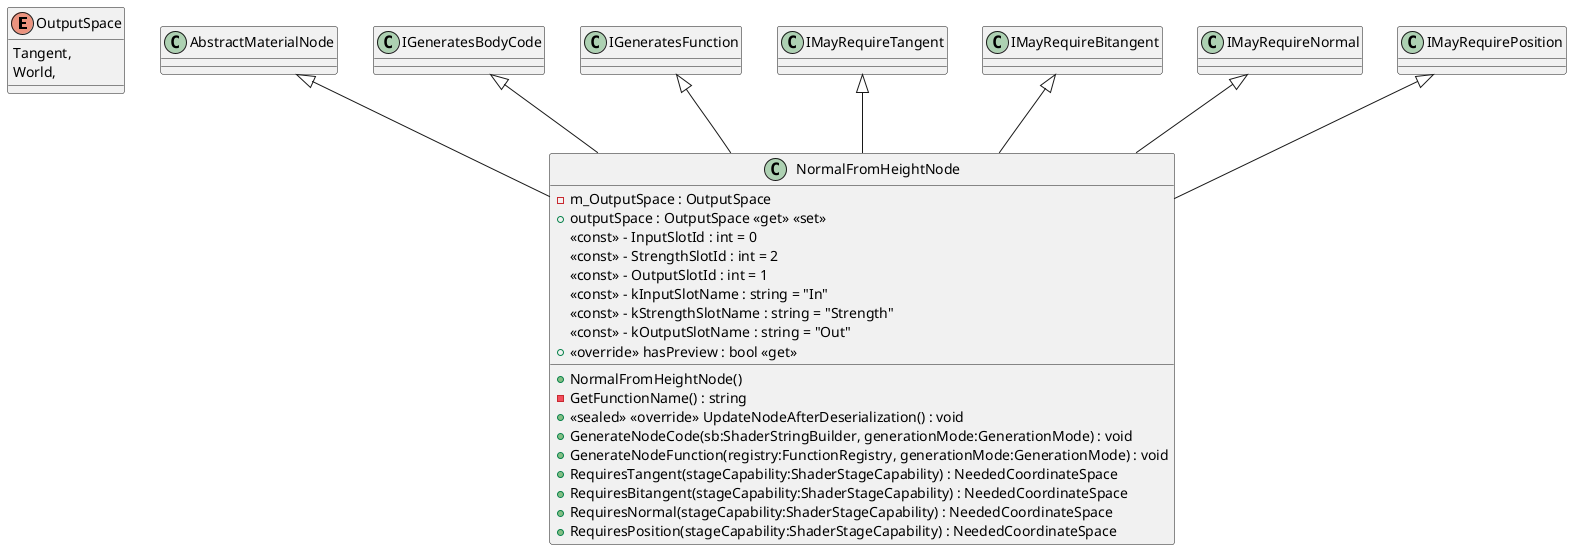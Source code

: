 @startuml
enum OutputSpace {
    Tangent,
    World,
}
class NormalFromHeightNode {
    + NormalFromHeightNode()
    - m_OutputSpace : OutputSpace
    + outputSpace : OutputSpace <<get>> <<set>>
    <<const>> - InputSlotId : int = 0
    <<const>> - StrengthSlotId : int = 2
    <<const>> - OutputSlotId : int = 1
    <<const>> - kInputSlotName : string = "In"
    <<const>> - kStrengthSlotName : string = "Strength"
    <<const>> - kOutputSlotName : string = "Out"
    + <<override>> hasPreview : bool <<get>>
    - GetFunctionName() : string
    + <<sealed>> <<override>> UpdateNodeAfterDeserialization() : void
    + GenerateNodeCode(sb:ShaderStringBuilder, generationMode:GenerationMode) : void
    + GenerateNodeFunction(registry:FunctionRegistry, generationMode:GenerationMode) : void
    + RequiresTangent(stageCapability:ShaderStageCapability) : NeededCoordinateSpace
    + RequiresBitangent(stageCapability:ShaderStageCapability) : NeededCoordinateSpace
    + RequiresNormal(stageCapability:ShaderStageCapability) : NeededCoordinateSpace
    + RequiresPosition(stageCapability:ShaderStageCapability) : NeededCoordinateSpace
}
AbstractMaterialNode <|-- NormalFromHeightNode
IGeneratesBodyCode <|-- NormalFromHeightNode
IGeneratesFunction <|-- NormalFromHeightNode
IMayRequireTangent <|-- NormalFromHeightNode
IMayRequireBitangent <|-- NormalFromHeightNode
IMayRequireNormal <|-- NormalFromHeightNode
IMayRequirePosition <|-- NormalFromHeightNode
@enduml
